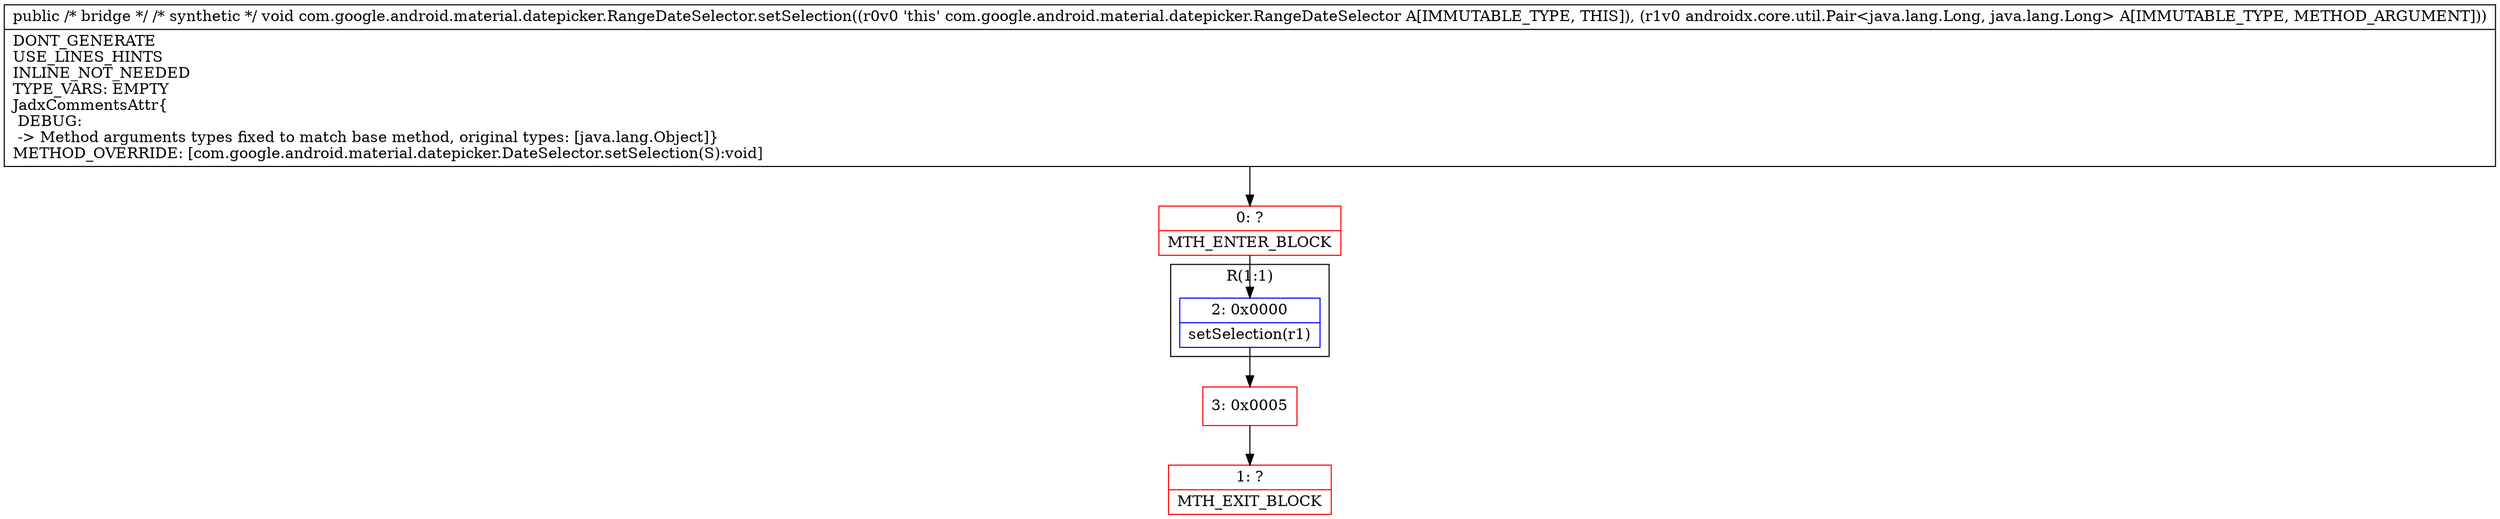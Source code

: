 digraph "CFG forcom.google.android.material.datepicker.RangeDateSelector.setSelection(Ljava\/lang\/Object;)V" {
subgraph cluster_Region_237433834 {
label = "R(1:1)";
node [shape=record,color=blue];
Node_2 [shape=record,label="{2\:\ 0x0000|setSelection(r1)\l}"];
}
Node_0 [shape=record,color=red,label="{0\:\ ?|MTH_ENTER_BLOCK\l}"];
Node_3 [shape=record,color=red,label="{3\:\ 0x0005}"];
Node_1 [shape=record,color=red,label="{1\:\ ?|MTH_EXIT_BLOCK\l}"];
MethodNode[shape=record,label="{public \/* bridge *\/ \/* synthetic *\/ void com.google.android.material.datepicker.RangeDateSelector.setSelection((r0v0 'this' com.google.android.material.datepicker.RangeDateSelector A[IMMUTABLE_TYPE, THIS]), (r1v0 androidx.core.util.Pair\<java.lang.Long, java.lang.Long\> A[IMMUTABLE_TYPE, METHOD_ARGUMENT]))  | DONT_GENERATE\lUSE_LINES_HINTS\lINLINE_NOT_NEEDED\lTYPE_VARS: EMPTY\lJadxCommentsAttr\{\l DEBUG: \l \-\> Method arguments types fixed to match base method, original types: [java.lang.Object]\}\lMETHOD_OVERRIDE: [com.google.android.material.datepicker.DateSelector.setSelection(S):void]\l}"];
MethodNode -> Node_0;Node_2 -> Node_3;
Node_0 -> Node_2;
Node_3 -> Node_1;
}

